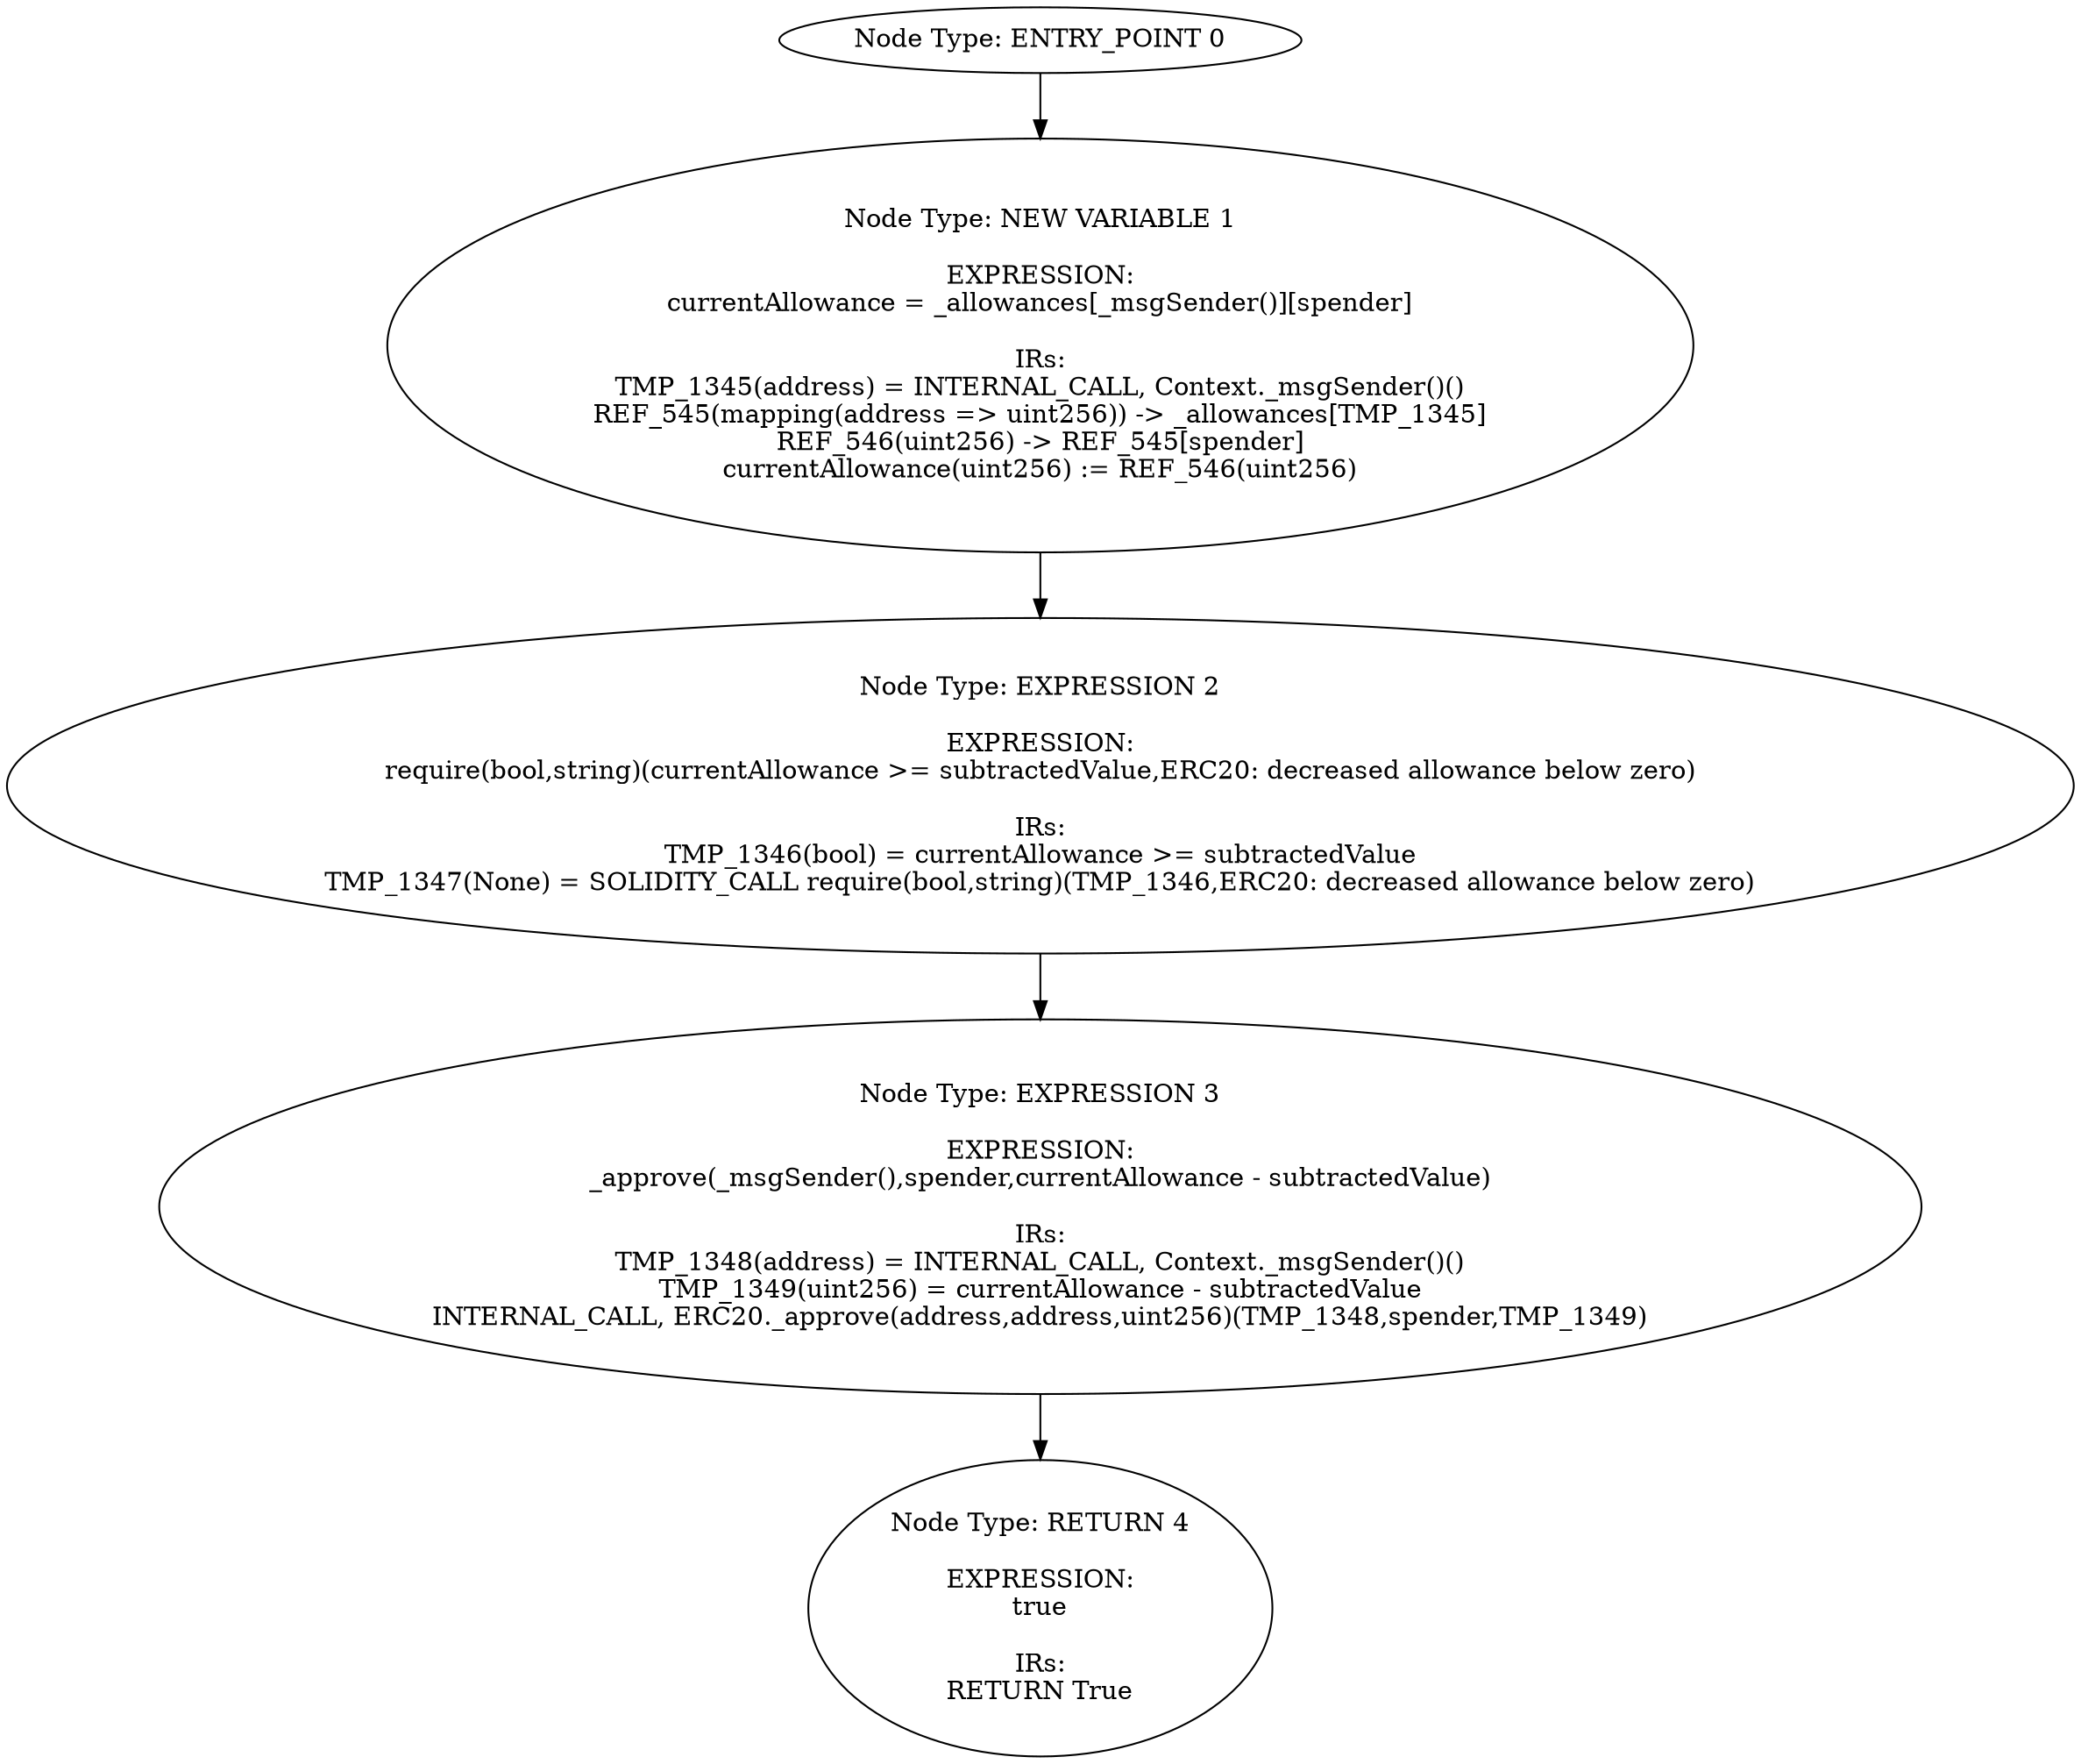 digraph{
0[label="Node Type: ENTRY_POINT 0
"];
0->1;
1[label="Node Type: NEW VARIABLE 1

EXPRESSION:
currentAllowance = _allowances[_msgSender()][spender]

IRs:
TMP_1345(address) = INTERNAL_CALL, Context._msgSender()()
REF_545(mapping(address => uint256)) -> _allowances[TMP_1345]
REF_546(uint256) -> REF_545[spender]
currentAllowance(uint256) := REF_546(uint256)"];
1->2;
2[label="Node Type: EXPRESSION 2

EXPRESSION:
require(bool,string)(currentAllowance >= subtractedValue,ERC20: decreased allowance below zero)

IRs:
TMP_1346(bool) = currentAllowance >= subtractedValue
TMP_1347(None) = SOLIDITY_CALL require(bool,string)(TMP_1346,ERC20: decreased allowance below zero)"];
2->3;
3[label="Node Type: EXPRESSION 3

EXPRESSION:
_approve(_msgSender(),spender,currentAllowance - subtractedValue)

IRs:
TMP_1348(address) = INTERNAL_CALL, Context._msgSender()()
TMP_1349(uint256) = currentAllowance - subtractedValue
INTERNAL_CALL, ERC20._approve(address,address,uint256)(TMP_1348,spender,TMP_1349)"];
3->4;
4[label="Node Type: RETURN 4

EXPRESSION:
true

IRs:
RETURN True"];
}

